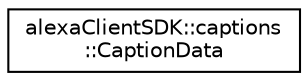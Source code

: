 digraph "Graphical Class Hierarchy"
{
  edge [fontname="Helvetica",fontsize="10",labelfontname="Helvetica",labelfontsize="10"];
  node [fontname="Helvetica",fontsize="10",shape=record];
  rankdir="LR";
  Node0 [label="alexaClientSDK::captions\l::CaptionData",height=0.2,width=0.4,color="black", fillcolor="white", style="filled",URL="$structalexa_client_s_d_k_1_1captions_1_1_caption_data.html"];
}
